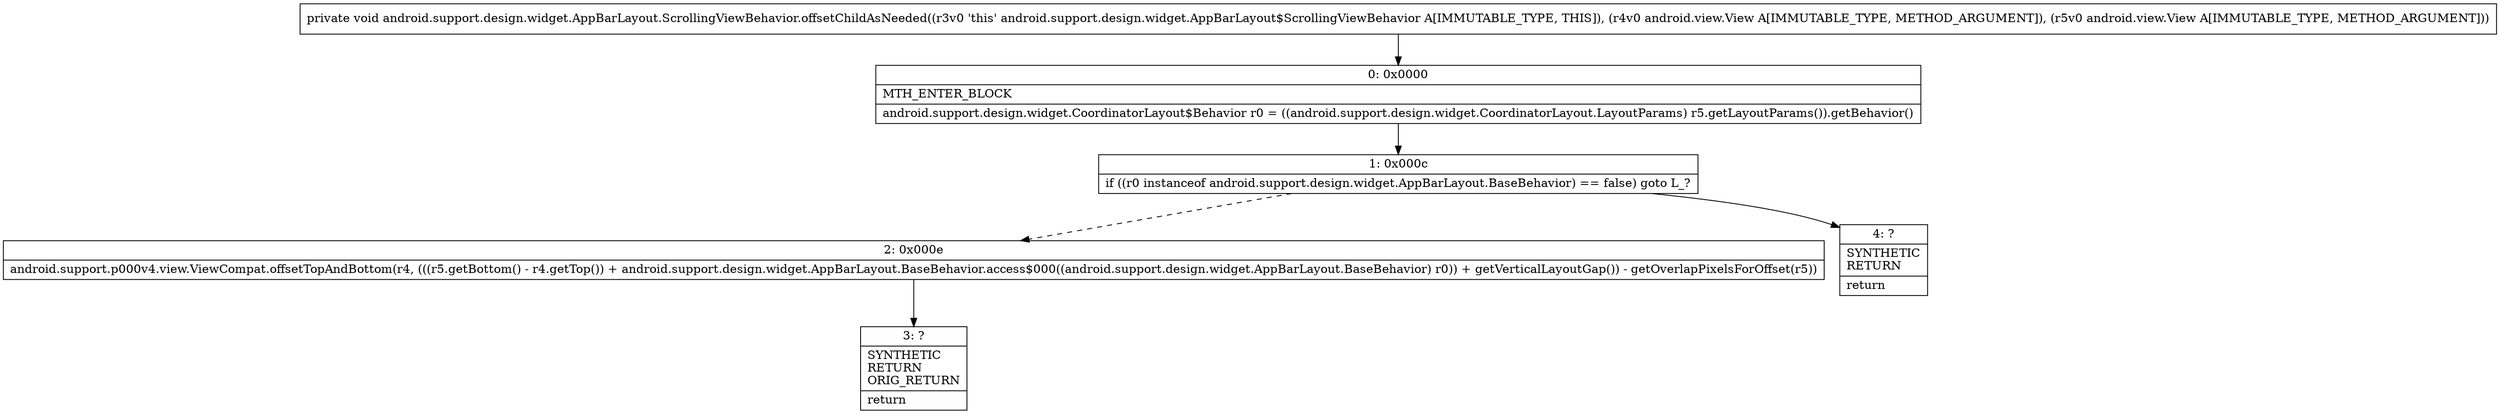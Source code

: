 digraph "CFG forandroid.support.design.widget.AppBarLayout.ScrollingViewBehavior.offsetChildAsNeeded(Landroid\/view\/View;Landroid\/view\/View;)V" {
Node_0 [shape=record,label="{0\:\ 0x0000|MTH_ENTER_BLOCK\l|android.support.design.widget.CoordinatorLayout$Behavior r0 = ((android.support.design.widget.CoordinatorLayout.LayoutParams) r5.getLayoutParams()).getBehavior()\l}"];
Node_1 [shape=record,label="{1\:\ 0x000c|if ((r0 instanceof android.support.design.widget.AppBarLayout.BaseBehavior) == false) goto L_?\l}"];
Node_2 [shape=record,label="{2\:\ 0x000e|android.support.p000v4.view.ViewCompat.offsetTopAndBottom(r4, (((r5.getBottom() \- r4.getTop()) + android.support.design.widget.AppBarLayout.BaseBehavior.access$000((android.support.design.widget.AppBarLayout.BaseBehavior) r0)) + getVerticalLayoutGap()) \- getOverlapPixelsForOffset(r5))\l}"];
Node_3 [shape=record,label="{3\:\ ?|SYNTHETIC\lRETURN\lORIG_RETURN\l|return\l}"];
Node_4 [shape=record,label="{4\:\ ?|SYNTHETIC\lRETURN\l|return\l}"];
MethodNode[shape=record,label="{private void android.support.design.widget.AppBarLayout.ScrollingViewBehavior.offsetChildAsNeeded((r3v0 'this' android.support.design.widget.AppBarLayout$ScrollingViewBehavior A[IMMUTABLE_TYPE, THIS]), (r4v0 android.view.View A[IMMUTABLE_TYPE, METHOD_ARGUMENT]), (r5v0 android.view.View A[IMMUTABLE_TYPE, METHOD_ARGUMENT])) }"];
MethodNode -> Node_0;
Node_0 -> Node_1;
Node_1 -> Node_2[style=dashed];
Node_1 -> Node_4;
Node_2 -> Node_3;
}

